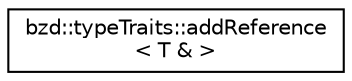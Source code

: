 digraph "Graphical Class Hierarchy"
{
  edge [fontname="Helvetica",fontsize="10",labelfontname="Helvetica",labelfontsize="10"];
  node [fontname="Helvetica",fontsize="10",shape=record];
  rankdir="LR";
  Node0 [label="bzd::typeTraits::addReference\l\< T & \>",height=0.2,width=0.4,color="black", fillcolor="white", style="filled",URL="$structbzd_1_1typeTraits_1_1addReference_3_01T_01_6_01_4.html"];
}
